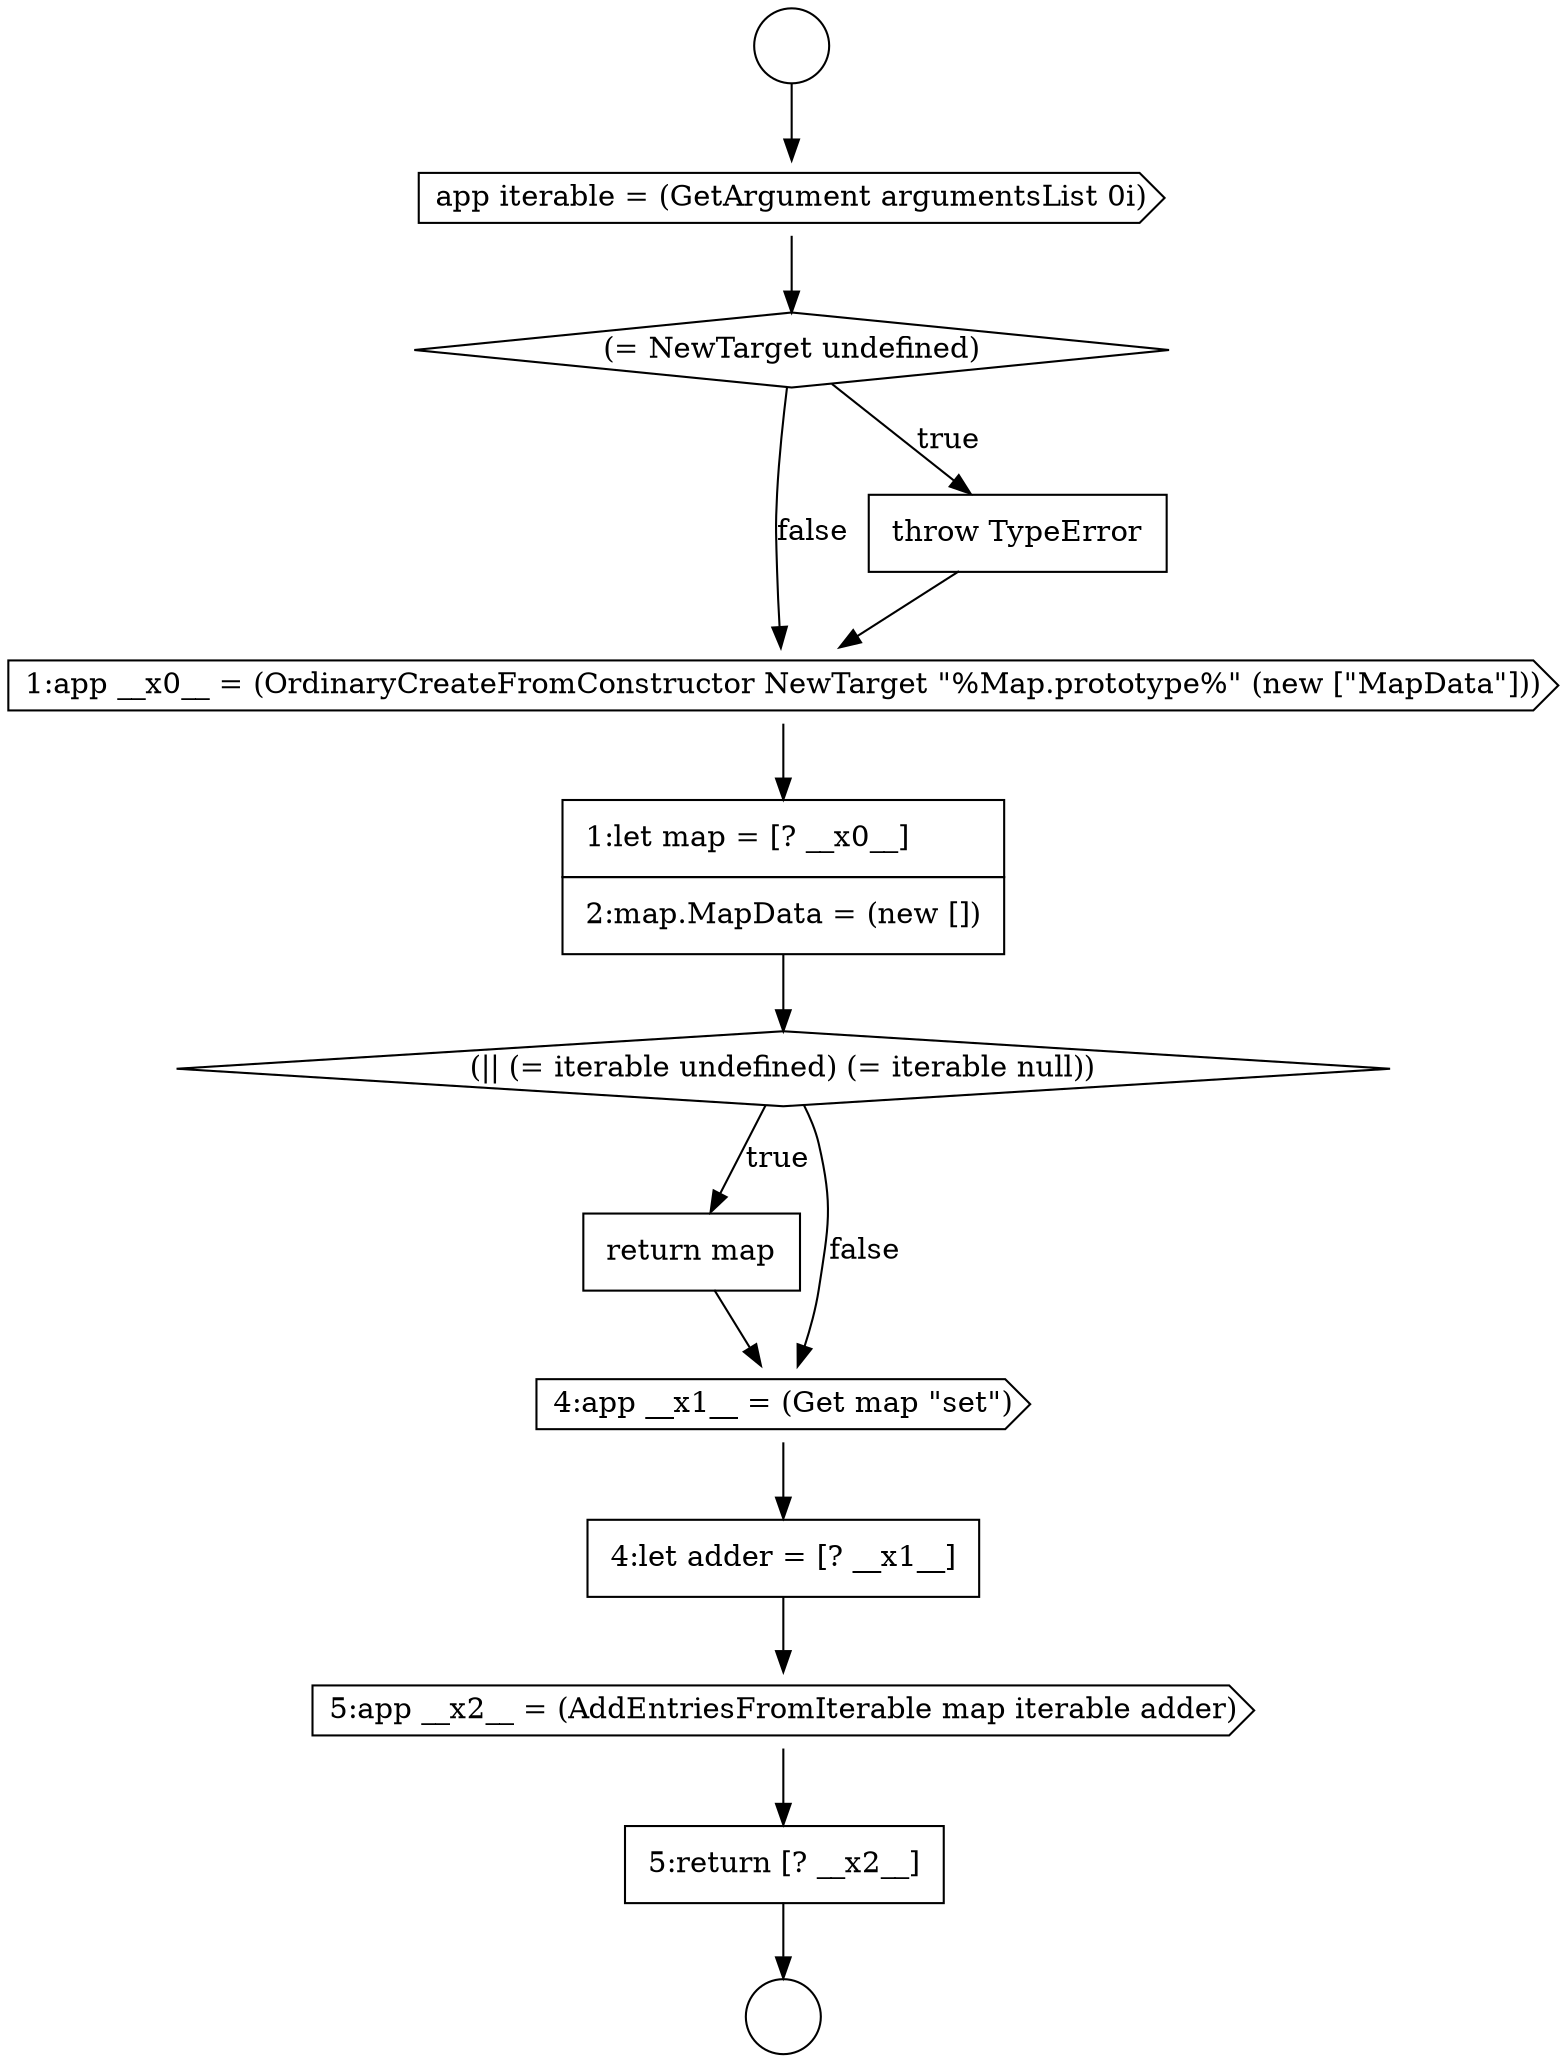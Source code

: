 digraph {
  node16911 [shape=diamond, label=<<font color="black">(= NewTarget undefined)</font>> color="black" fillcolor="white" style=filled]
  node16915 [shape=diamond, label=<<font color="black">(|| (= iterable undefined) (= iterable null))</font>> color="black" fillcolor="white" style=filled]
  node16919 [shape=cds, label=<<font color="black">5:app __x2__ = (AddEntriesFromIterable map iterable adder)</font>> color="black" fillcolor="white" style=filled]
  node16916 [shape=none, margin=0, label=<<font color="black">
    <table border="0" cellborder="1" cellspacing="0" cellpadding="10">
      <tr><td align="left">return map</td></tr>
    </table>
  </font>> color="black" fillcolor="white" style=filled]
  node16910 [shape=cds, label=<<font color="black">app iterable = (GetArgument argumentsList 0i)</font>> color="black" fillcolor="white" style=filled]
  node16920 [shape=none, margin=0, label=<<font color="black">
    <table border="0" cellborder="1" cellspacing="0" cellpadding="10">
      <tr><td align="left">5:return [? __x2__]</td></tr>
    </table>
  </font>> color="black" fillcolor="white" style=filled]
  node16913 [shape=cds, label=<<font color="black">1:app __x0__ = (OrdinaryCreateFromConstructor NewTarget &quot;%Map.prototype%&quot; (new [&quot;MapData&quot;]))</font>> color="black" fillcolor="white" style=filled]
  node16909 [shape=circle label=" " color="black" fillcolor="white" style=filled]
  node16917 [shape=cds, label=<<font color="black">4:app __x1__ = (Get map &quot;set&quot;)</font>> color="black" fillcolor="white" style=filled]
  node16912 [shape=none, margin=0, label=<<font color="black">
    <table border="0" cellborder="1" cellspacing="0" cellpadding="10">
      <tr><td align="left">throw TypeError</td></tr>
    </table>
  </font>> color="black" fillcolor="white" style=filled]
  node16914 [shape=none, margin=0, label=<<font color="black">
    <table border="0" cellborder="1" cellspacing="0" cellpadding="10">
      <tr><td align="left">1:let map = [? __x0__]</td></tr>
      <tr><td align="left">2:map.MapData = (new [])</td></tr>
    </table>
  </font>> color="black" fillcolor="white" style=filled]
  node16908 [shape=circle label=" " color="black" fillcolor="white" style=filled]
  node16918 [shape=none, margin=0, label=<<font color="black">
    <table border="0" cellborder="1" cellspacing="0" cellpadding="10">
      <tr><td align="left">4:let adder = [? __x1__]</td></tr>
    </table>
  </font>> color="black" fillcolor="white" style=filled]
  node16918 -> node16919 [ color="black"]
  node16914 -> node16915 [ color="black"]
  node16910 -> node16911 [ color="black"]
  node16920 -> node16909 [ color="black"]
  node16919 -> node16920 [ color="black"]
  node16912 -> node16913 [ color="black"]
  node16908 -> node16910 [ color="black"]
  node16913 -> node16914 [ color="black"]
  node16917 -> node16918 [ color="black"]
  node16911 -> node16912 [label=<<font color="black">true</font>> color="black"]
  node16911 -> node16913 [label=<<font color="black">false</font>> color="black"]
  node16916 -> node16917 [ color="black"]
  node16915 -> node16916 [label=<<font color="black">true</font>> color="black"]
  node16915 -> node16917 [label=<<font color="black">false</font>> color="black"]
}
